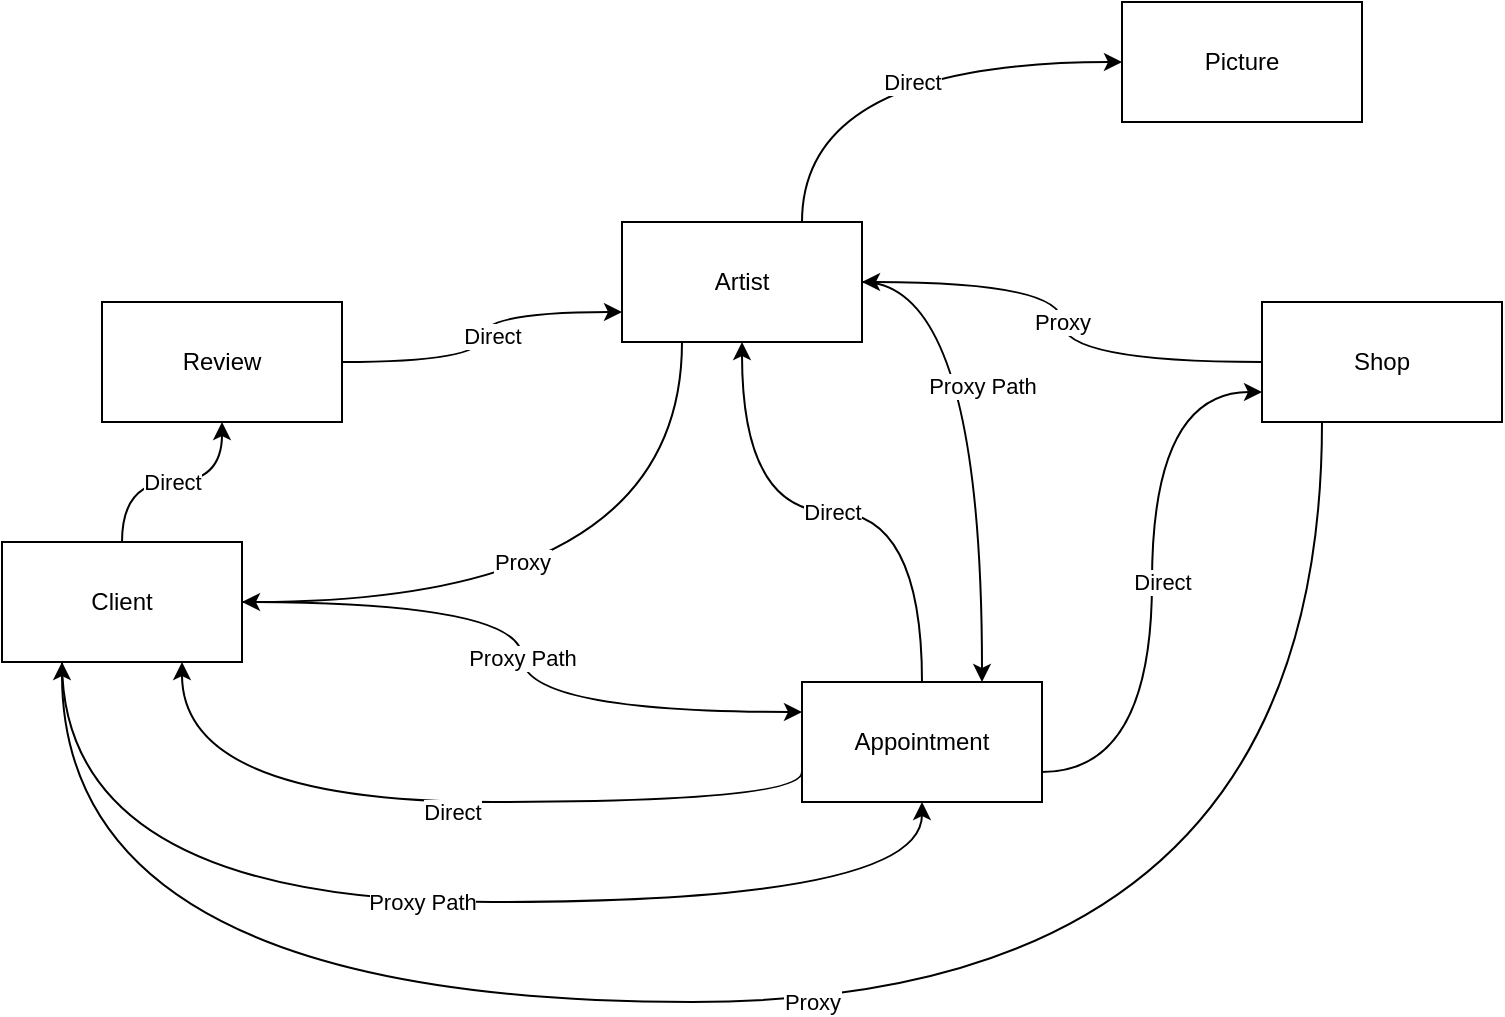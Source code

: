 <mxfile>
    <diagram id="6M5rl9DX7hU_hgYGpK3a" name="Database Relationships">
        <mxGraphModel dx="605" dy="710" grid="1" gridSize="10" guides="1" tooltips="1" connect="1" arrows="1" fold="1" page="1" pageScale="1" pageWidth="850" pageHeight="1100" math="0" shadow="0">
            <root>
                <mxCell id="0"/>
                <mxCell id="1" parent="0"/>
                <mxCell id="9" value="Direct" style="edgeStyle=orthogonalEdgeStyle;curved=1;html=1;exitX=0.5;exitY=0;exitDx=0;exitDy=0;entryX=0.5;entryY=1;entryDx=0;entryDy=0;" parent="1" source="5" target="3" edge="1">
                    <mxGeometry relative="1" as="geometry"/>
                </mxCell>
                <mxCell id="19" value="Proxy Path" style="edgeStyle=orthogonalEdgeStyle;curved=1;html=1;exitX=1;exitY=0.5;exitDx=0;exitDy=0;entryX=0;entryY=0.25;entryDx=0;entryDy=0;" parent="1" source="2" target="5" edge="1">
                    <mxGeometry relative="1" as="geometry"/>
                </mxCell>
                <mxCell id="22" value="Proxy Path" style="edgeStyle=orthogonalEdgeStyle;curved=1;html=1;entryX=0.5;entryY=1;entryDx=0;entryDy=0;" parent="1" target="5" edge="1">
                    <mxGeometry relative="1" as="geometry">
                        <mxPoint x="110" y="350" as="sourcePoint"/>
                        <Array as="points">
                            <mxPoint x="110" y="470"/>
                            <mxPoint x="540" y="470"/>
                        </Array>
                    </mxGeometry>
                </mxCell>
                <mxCell id="2" value="Client" style="whiteSpace=wrap;html=1;" parent="1" vertex="1">
                    <mxGeometry x="80" y="290" width="120" height="60" as="geometry"/>
                </mxCell>
                <mxCell id="18" value="Proxy" style="edgeStyle=orthogonalEdgeStyle;curved=1;html=1;exitX=0.25;exitY=1;exitDx=0;exitDy=0;entryX=1;entryY=0.5;entryDx=0;entryDy=0;" parent="1" source="3" target="2" edge="1">
                    <mxGeometry x="0.2" y="-20" relative="1" as="geometry">
                        <mxPoint x="340" y="390" as="targetPoint"/>
                        <mxPoint as="offset"/>
                    </mxGeometry>
                </mxCell>
                <mxCell id="20" value="Proxy Path" style="edgeStyle=orthogonalEdgeStyle;curved=1;html=1;exitX=1;exitY=0.5;exitDx=0;exitDy=0;entryX=0.75;entryY=0;entryDx=0;entryDy=0;" parent="1" source="3" target="5" edge="1">
                    <mxGeometry x="-0.143" relative="1" as="geometry">
                        <mxPoint as="offset"/>
                    </mxGeometry>
                </mxCell>
                <mxCell id="3" value="Artist" style="whiteSpace=wrap;html=1;" parent="1" vertex="1">
                    <mxGeometry x="390" y="130" width="120" height="60" as="geometry"/>
                </mxCell>
                <mxCell id="10" value="Direct" style="edgeStyle=orthogonalEdgeStyle;curved=1;html=1;exitX=1;exitY=0.75;exitDx=0;exitDy=0;entryX=0;entryY=0.75;entryDx=0;entryDy=0;" parent="1" source="5" target="4" edge="1">
                    <mxGeometry y="-5" relative="1" as="geometry">
                        <mxPoint as="offset"/>
                    </mxGeometry>
                </mxCell>
                <mxCell id="16" value="Proxy" style="edgeStyle=orthogonalEdgeStyle;curved=1;html=1;exitX=0;exitY=0.5;exitDx=0;exitDy=0;entryX=1;entryY=0.5;entryDx=0;entryDy=0;" parent="1" source="4" target="3" edge="1">
                    <mxGeometry relative="1" as="geometry"/>
                </mxCell>
                <mxCell id="21" value="Proxy" style="edgeStyle=orthogonalEdgeStyle;curved=1;html=1;exitX=0.25;exitY=1;exitDx=0;exitDy=0;entryX=0.25;entryY=1;entryDx=0;entryDy=0;" parent="1" source="4" target="2" edge="1">
                    <mxGeometry relative="1" as="geometry">
                        <Array as="points">
                            <mxPoint x="740" y="520"/>
                            <mxPoint x="110" y="520"/>
                        </Array>
                    </mxGeometry>
                </mxCell>
                <mxCell id="4" value="Shop" style="whiteSpace=wrap;html=1;" parent="1" vertex="1">
                    <mxGeometry x="710" y="170" width="120" height="60" as="geometry"/>
                </mxCell>
                <mxCell id="8" value="Direct" style="edgeStyle=orthogonalEdgeStyle;curved=1;html=1;exitX=0;exitY=0.75;exitDx=0;exitDy=0;entryX=0.75;entryY=1;entryDx=0;entryDy=0;" parent="1" source="5" target="2" edge="1">
                    <mxGeometry x="-0.035" y="5" relative="1" as="geometry">
                        <Array as="points">
                            <mxPoint x="480" y="420"/>
                            <mxPoint x="170" y="420"/>
                        </Array>
                        <mxPoint as="offset"/>
                    </mxGeometry>
                </mxCell>
                <mxCell id="5" value="Appointment" style="whiteSpace=wrap;html=1;" parent="1" vertex="1">
                    <mxGeometry x="480" y="360" width="120" height="60" as="geometry"/>
                </mxCell>
                <mxCell id="13" value="Direct" style="edgeStyle=orthogonalEdgeStyle;curved=1;html=1;exitX=0.75;exitY=0;exitDx=0;exitDy=0;entryX=0;entryY=0.5;entryDx=0;entryDy=0;" parent="1" source="3" target="6" edge="1">
                    <mxGeometry x="0.125" y="-10" relative="1" as="geometry">
                        <mxPoint as="offset"/>
                    </mxGeometry>
                </mxCell>
                <mxCell id="6" value="Picture" style="whiteSpace=wrap;html=1;" parent="1" vertex="1">
                    <mxGeometry x="640" y="20" width="120" height="60" as="geometry"/>
                </mxCell>
                <mxCell id="11" value="Direct" style="edgeStyle=orthogonalEdgeStyle;curved=1;html=1;exitX=0.5;exitY=0;exitDx=0;exitDy=0;" parent="1" source="2" target="7" edge="1">
                    <mxGeometry relative="1" as="geometry">
                        <mxPoint x="240" y="350" as="sourcePoint"/>
                    </mxGeometry>
                </mxCell>
                <mxCell id="12" value="Direct" style="edgeStyle=orthogonalEdgeStyle;curved=1;html=1;exitX=1;exitY=0.5;exitDx=0;exitDy=0;entryX=0;entryY=0.75;entryDx=0;entryDy=0;" parent="1" source="7" target="3" edge="1">
                    <mxGeometry x="0.013" y="-5" relative="1" as="geometry">
                        <mxPoint as="offset"/>
                    </mxGeometry>
                </mxCell>
                <mxCell id="7" value="Review" style="whiteSpace=wrap;html=1;" parent="1" vertex="1">
                    <mxGeometry x="130" y="170" width="120" height="60" as="geometry"/>
                </mxCell>
            </root>
        </mxGraphModel>
    </diagram>
    <diagram id="UGrk4WV0NKyZ9wMlI3wv" name="Database Schema">
        <mxGraphModel dx="931" dy="1092" grid="1" gridSize="10" guides="1" tooltips="1" connect="1" arrows="1" fold="1" page="1" pageScale="1" pageWidth="850" pageHeight="1100" math="0" shadow="0">
            <root>
                <mxCell id="0"/>
                <mxCell id="1" parent="0"/>
                <mxCell id="ypxjQNTmUaVNR9EFwRJb-2" value="Client" style="swimlane;fontStyle=0;childLayout=stackLayout;horizontal=1;startSize=30;horizontalStack=0;resizeParent=1;resizeParentMax=0;resizeLast=0;collapsible=1;marginBottom=0;whiteSpace=wrap;html=1;" parent="1" vertex="1">
                    <mxGeometry x="150" y="480" width="140" height="90" as="geometry"/>
                </mxCell>
                <mxCell id="ypxjQNTmUaVNR9EFwRJb-3" value="Primary Key" style="text;strokeColor=none;fillColor=none;align=left;verticalAlign=middle;spacingLeft=4;spacingRight=4;overflow=hidden;points=[[0,0.5],[1,0.5]];portConstraint=eastwest;rotatable=0;whiteSpace=wrap;html=1;" parent="ypxjQNTmUaVNR9EFwRJb-2" vertex="1">
                    <mxGeometry y="30" width="140" height="30" as="geometry"/>
                </mxCell>
                <mxCell id="ypxjQNTmUaVNR9EFwRJb-4" value="Name" style="text;strokeColor=none;fillColor=none;align=left;verticalAlign=middle;spacingLeft=4;spacingRight=4;overflow=hidden;points=[[0,0.5],[1,0.5]];portConstraint=eastwest;rotatable=0;whiteSpace=wrap;html=1;" parent="ypxjQNTmUaVNR9EFwRJb-2" vertex="1">
                    <mxGeometry y="60" width="140" height="30" as="geometry"/>
                </mxCell>
                <mxCell id="ypxjQNTmUaVNR9EFwRJb-6" value="Shop" style="swimlane;fontStyle=0;childLayout=stackLayout;horizontal=1;startSize=30;horizontalStack=0;resizeParent=1;resizeParentMax=0;resizeLast=0;collapsible=1;marginBottom=0;whiteSpace=wrap;html=1;" parent="1" vertex="1">
                    <mxGeometry x="650" y="290" width="140" height="120" as="geometry"/>
                </mxCell>
                <mxCell id="ypxjQNTmUaVNR9EFwRJb-7" value="Primary Key" style="text;strokeColor=none;fillColor=none;align=left;verticalAlign=middle;spacingLeft=4;spacingRight=4;overflow=hidden;points=[[0,0.5],[1,0.5]];portConstraint=eastwest;rotatable=0;whiteSpace=wrap;html=1;" parent="ypxjQNTmUaVNR9EFwRJb-6" vertex="1">
                    <mxGeometry y="30" width="140" height="30" as="geometry"/>
                </mxCell>
                <mxCell id="ypxjQNTmUaVNR9EFwRJb-8" value="Name" style="text;strokeColor=none;fillColor=none;align=left;verticalAlign=middle;spacingLeft=4;spacingRight=4;overflow=hidden;points=[[0,0.5],[1,0.5]];portConstraint=eastwest;rotatable=0;whiteSpace=wrap;html=1;" parent="ypxjQNTmUaVNR9EFwRJb-6" vertex="1">
                    <mxGeometry y="60" width="140" height="30" as="geometry"/>
                </mxCell>
                <mxCell id="ypxjQNTmUaVNR9EFwRJb-9" value="Location" style="text;strokeColor=none;fillColor=none;align=left;verticalAlign=middle;spacingLeft=4;spacingRight=4;overflow=hidden;points=[[0,0.5],[1,0.5]];portConstraint=eastwest;rotatable=0;whiteSpace=wrap;html=1;" parent="ypxjQNTmUaVNR9EFwRJb-6" vertex="1">
                    <mxGeometry y="90" width="140" height="30" as="geometry"/>
                </mxCell>
                <mxCell id="ypxjQNTmUaVNR9EFwRJb-10" value="Appt" style="swimlane;fontStyle=0;childLayout=stackLayout;horizontal=1;startSize=30;horizontalStack=0;resizeParent=1;resizeParentMax=0;resizeLast=0;collapsible=1;marginBottom=0;whiteSpace=wrap;html=1;" parent="1" vertex="1">
                    <mxGeometry x="370" y="460" width="140" height="210" as="geometry"/>
                </mxCell>
                <mxCell id="ypxjQNTmUaVNR9EFwRJb-11" value="Primary Key" style="text;strokeColor=none;fillColor=none;align=left;verticalAlign=middle;spacingLeft=4;spacingRight=4;overflow=hidden;points=[[0,0.5],[1,0.5]];portConstraint=eastwest;rotatable=0;whiteSpace=wrap;html=1;" parent="ypxjQNTmUaVNR9EFwRJb-10" vertex="1">
                    <mxGeometry y="30" width="140" height="30" as="geometry"/>
                </mxCell>
                <mxCell id="ypxjQNTmUaVNR9EFwRJb-12" value="Time" style="text;strokeColor=none;fillColor=none;align=left;verticalAlign=middle;spacingLeft=4;spacingRight=4;overflow=hidden;points=[[0,0.5],[1,0.5]];portConstraint=eastwest;rotatable=0;whiteSpace=wrap;html=1;" parent="ypxjQNTmUaVNR9EFwRJb-10" vertex="1">
                    <mxGeometry y="60" width="140" height="30" as="geometry"/>
                </mxCell>
                <mxCell id="ypxjQNTmUaVNR9EFwRJb-5" value="Date" style="text;strokeColor=none;fillColor=none;align=left;verticalAlign=middle;spacingLeft=4;spacingRight=4;overflow=hidden;points=[[0,0.5],[1,0.5]];portConstraint=eastwest;rotatable=0;whiteSpace=wrap;html=1;" parent="ypxjQNTmUaVNR9EFwRJb-10" vertex="1">
                    <mxGeometry y="90" width="140" height="30" as="geometry"/>
                </mxCell>
                <mxCell id="ypxjQNTmUaVNR9EFwRJb-33" value="Artist_ID" style="text;strokeColor=none;fillColor=none;align=left;verticalAlign=middle;spacingLeft=4;spacingRight=4;overflow=hidden;points=[[0,0.5],[1,0.5]];portConstraint=eastwest;rotatable=0;whiteSpace=wrap;html=1;" parent="ypxjQNTmUaVNR9EFwRJb-10" vertex="1">
                    <mxGeometry y="120" width="140" height="30" as="geometry"/>
                </mxCell>
                <mxCell id="ypxjQNTmUaVNR9EFwRJb-13" value="Client_ID" style="text;strokeColor=none;fillColor=none;align=left;verticalAlign=middle;spacingLeft=4;spacingRight=4;overflow=hidden;points=[[0,0.5],[1,0.5]];portConstraint=eastwest;rotatable=0;whiteSpace=wrap;html=1;" parent="ypxjQNTmUaVNR9EFwRJb-10" vertex="1">
                    <mxGeometry y="150" width="140" height="30" as="geometry"/>
                </mxCell>
                <mxCell id="ypxjQNTmUaVNR9EFwRJb-34" value="Shop_ID" style="text;strokeColor=none;fillColor=none;align=left;verticalAlign=middle;spacingLeft=4;spacingRight=4;overflow=hidden;points=[[0,0.5],[1,0.5]];portConstraint=eastwest;rotatable=0;whiteSpace=wrap;html=1;" parent="ypxjQNTmUaVNR9EFwRJb-10" vertex="1">
                    <mxGeometry y="180" width="140" height="30" as="geometry"/>
                </mxCell>
                <mxCell id="ypxjQNTmUaVNR9EFwRJb-14" value="Artist" style="swimlane;fontStyle=0;childLayout=stackLayout;horizontal=1;startSize=30;horizontalStack=0;resizeParent=1;resizeParentMax=0;resizeLast=0;collapsible=1;marginBottom=0;whiteSpace=wrap;html=1;" parent="1" vertex="1">
                    <mxGeometry x="390" y="70" width="140" height="120" as="geometry"/>
                </mxCell>
                <mxCell id="ypxjQNTmUaVNR9EFwRJb-15" value="Primary Key" style="text;strokeColor=none;fillColor=none;align=left;verticalAlign=middle;spacingLeft=4;spacingRight=4;overflow=hidden;points=[[0,0.5],[1,0.5]];portConstraint=eastwest;rotatable=0;whiteSpace=wrap;html=1;" parent="ypxjQNTmUaVNR9EFwRJb-14" vertex="1">
                    <mxGeometry y="30" width="140" height="30" as="geometry"/>
                </mxCell>
                <mxCell id="ypxjQNTmUaVNR9EFwRJb-16" value="Name" style="text;strokeColor=none;fillColor=none;align=left;verticalAlign=middle;spacingLeft=4;spacingRight=4;overflow=hidden;points=[[0,0.5],[1,0.5]];portConstraint=eastwest;rotatable=0;whiteSpace=wrap;html=1;" parent="ypxjQNTmUaVNR9EFwRJb-14" vertex="1">
                    <mxGeometry y="60" width="140" height="30" as="geometry"/>
                </mxCell>
                <mxCell id="UmhjVLgk6dfhuYXTvScs-13" value="Shop_Owner(Bool)" style="text;strokeColor=none;fillColor=none;align=left;verticalAlign=middle;spacingLeft=4;spacingRight=4;overflow=hidden;points=[[0,0.5],[1,0.5]];portConstraint=eastwest;rotatable=0;whiteSpace=wrap;html=1;" vertex="1" parent="ypxjQNTmUaVNR9EFwRJb-14">
                    <mxGeometry y="90" width="140" height="30" as="geometry"/>
                </mxCell>
                <mxCell id="ypxjQNTmUaVNR9EFwRJb-18" value="Picture" style="swimlane;fontStyle=0;childLayout=stackLayout;horizontal=1;startSize=30;horizontalStack=0;resizeParent=1;resizeParentMax=0;resizeLast=0;collapsible=1;marginBottom=0;whiteSpace=wrap;html=1;" parent="1" vertex="1">
                    <mxGeometry x="650" y="10" width="140" height="120" as="geometry"/>
                </mxCell>
                <mxCell id="ypxjQNTmUaVNR9EFwRJb-31" value="Primary Key" style="text;strokeColor=none;fillColor=none;align=left;verticalAlign=middle;spacingLeft=4;spacingRight=4;overflow=hidden;points=[[0,0.5],[1,0.5]];portConstraint=eastwest;rotatable=0;whiteSpace=wrap;html=1;" parent="ypxjQNTmUaVNR9EFwRJb-18" vertex="1">
                    <mxGeometry y="30" width="140" height="30" as="geometry"/>
                </mxCell>
                <mxCell id="ypxjQNTmUaVNR9EFwRJb-19" value="File" style="text;strokeColor=none;fillColor=none;align=left;verticalAlign=middle;spacingLeft=4;spacingRight=4;overflow=hidden;points=[[0,0.5],[1,0.5]];portConstraint=eastwest;rotatable=0;whiteSpace=wrap;html=1;" parent="ypxjQNTmUaVNR9EFwRJb-18" vertex="1">
                    <mxGeometry y="60" width="140" height="30" as="geometry"/>
                </mxCell>
                <mxCell id="ypxjQNTmUaVNR9EFwRJb-20" value="Artist_ID" style="text;strokeColor=none;fillColor=none;align=left;verticalAlign=middle;spacingLeft=4;spacingRight=4;overflow=hidden;points=[[0,0.5],[1,0.5]];portConstraint=eastwest;rotatable=0;whiteSpace=wrap;html=1;" parent="ypxjQNTmUaVNR9EFwRJb-18" vertex="1">
                    <mxGeometry y="90" width="140" height="30" as="geometry"/>
                </mxCell>
                <mxCell id="ypxjQNTmUaVNR9EFwRJb-22" value="Review" style="swimlane;fontStyle=0;childLayout=stackLayout;horizontal=1;startSize=30;horizontalStack=0;resizeParent=1;resizeParentMax=0;resizeLast=0;collapsible=1;marginBottom=0;whiteSpace=wrap;html=1;" parent="1" vertex="1">
                    <mxGeometry x="70" y="50" width="140" height="190" as="geometry">
                        <mxRectangle x="330" y="340" width="80" height="30" as="alternateBounds"/>
                    </mxGeometry>
                </mxCell>
                <mxCell id="ypxjQNTmUaVNR9EFwRJb-23" value="Primary Key" style="text;strokeColor=none;fillColor=none;align=left;verticalAlign=middle;spacingLeft=4;spacingRight=4;overflow=hidden;points=[[0,0.5],[1,0.5]];portConstraint=eastwest;rotatable=0;whiteSpace=wrap;html=1;" parent="ypxjQNTmUaVNR9EFwRJb-22" vertex="1">
                    <mxGeometry y="30" width="140" height="30" as="geometry"/>
                </mxCell>
                <mxCell id="ypxjQNTmUaVNR9EFwRJb-24" value="Comment" style="text;strokeColor=none;fillColor=none;align=left;verticalAlign=middle;spacingLeft=4;spacingRight=4;overflow=hidden;points=[[0,0.5],[1,0.5]];portConstraint=eastwest;rotatable=0;whiteSpace=wrap;html=1;" parent="ypxjQNTmUaVNR9EFwRJb-22" vertex="1">
                    <mxGeometry y="60" width="140" height="30" as="geometry"/>
                </mxCell>
                <mxCell id="ypxjQNTmUaVNR9EFwRJb-21" value="Review Photo" style="text;strokeColor=none;fillColor=none;align=left;verticalAlign=middle;spacingLeft=4;spacingRight=4;overflow=hidden;points=[[0,0.5],[1,0.5]];portConstraint=eastwest;rotatable=0;whiteSpace=wrap;html=1;" parent="ypxjQNTmUaVNR9EFwRJb-22" vertex="1">
                    <mxGeometry y="90" width="140" height="30" as="geometry"/>
                </mxCell>
                <mxCell id="ypxjQNTmUaVNR9EFwRJb-32" value="Artist_ID" style="text;strokeColor=none;fillColor=none;align=left;verticalAlign=middle;spacingLeft=4;spacingRight=4;overflow=hidden;points=[[0,0.5],[1,0.5]];portConstraint=eastwest;rotatable=0;whiteSpace=wrap;html=1;" parent="ypxjQNTmUaVNR9EFwRJb-22" vertex="1">
                    <mxGeometry y="120" width="140" height="30" as="geometry"/>
                </mxCell>
                <mxCell id="ypxjQNTmUaVNR9EFwRJb-25" value="Client_ID" style="text;strokeColor=none;fillColor=none;align=left;verticalAlign=middle;spacingLeft=4;spacingRight=4;overflow=hidden;points=[[0,0.5],[1,0.5]];portConstraint=eastwest;rotatable=0;whiteSpace=wrap;html=1;" parent="ypxjQNTmUaVNR9EFwRJb-22" vertex="1">
                    <mxGeometry y="150" width="140" height="40" as="geometry"/>
                </mxCell>
                <mxCell id="ypxjQNTmUaVNR9EFwRJb-35" style="edgeStyle=orthogonalEdgeStyle;curved=1;html=1;" parent="1" source="ypxjQNTmUaVNR9EFwRJb-20" target="ypxjQNTmUaVNR9EFwRJb-15" edge="1">
                    <mxGeometry relative="1" as="geometry"/>
                </mxCell>
                <mxCell id="ypxjQNTmUaVNR9EFwRJb-36" style="edgeStyle=orthogonalEdgeStyle;curved=1;html=1;" parent="1" source="ypxjQNTmUaVNR9EFwRJb-32" target="ypxjQNTmUaVNR9EFwRJb-15" edge="1">
                    <mxGeometry relative="1" as="geometry"/>
                </mxCell>
                <mxCell id="ypxjQNTmUaVNR9EFwRJb-37" style="edgeStyle=orthogonalEdgeStyle;curved=1;html=1;" parent="1" source="ypxjQNTmUaVNR9EFwRJb-25" target="ypxjQNTmUaVNR9EFwRJb-3" edge="1">
                    <mxGeometry relative="1" as="geometry">
                        <Array as="points">
                            <mxPoint x="50" y="220"/>
                            <mxPoint x="50" y="525"/>
                        </Array>
                    </mxGeometry>
                </mxCell>
                <mxCell id="ypxjQNTmUaVNR9EFwRJb-38" style="edgeStyle=orthogonalEdgeStyle;curved=1;html=1;exitX=0;exitY=0.5;exitDx=0;exitDy=0;" parent="1" source="ypxjQNTmUaVNR9EFwRJb-13" target="ypxjQNTmUaVNR9EFwRJb-3" edge="1">
                    <mxGeometry relative="1" as="geometry"/>
                </mxCell>
                <mxCell id="ypxjQNTmUaVNR9EFwRJb-40" style="edgeStyle=orthogonalEdgeStyle;curved=1;html=1;exitX=1;exitY=0.5;exitDx=0;exitDy=0;entryX=1;entryY=0.5;entryDx=0;entryDy=0;" parent="1" source="ypxjQNTmUaVNR9EFwRJb-33" target="ypxjQNTmUaVNR9EFwRJb-15" edge="1">
                    <mxGeometry relative="1" as="geometry"/>
                </mxCell>
                <mxCell id="ypxjQNTmUaVNR9EFwRJb-41" style="edgeStyle=orthogonalEdgeStyle;curved=1;html=1;exitX=1;exitY=0.5;exitDx=0;exitDy=0;entryX=1;entryY=0.5;entryDx=0;entryDy=0;" parent="1" source="ypxjQNTmUaVNR9EFwRJb-34" target="ypxjQNTmUaVNR9EFwRJb-7" edge="1">
                    <mxGeometry relative="1" as="geometry"/>
                </mxCell>
                <mxCell id="UmhjVLgk6dfhuYXTvScs-1" value="User" style="swimlane;fontStyle=0;childLayout=stackLayout;horizontal=1;startSize=30;horizontalStack=0;resizeParent=1;resizeParentMax=0;resizeLast=0;collapsible=1;marginBottom=0;whiteSpace=wrap;html=1;" vertex="1" parent="1">
                    <mxGeometry x="220" y="240" width="140" height="210" as="geometry"/>
                </mxCell>
                <mxCell id="UmhjVLgk6dfhuYXTvScs-2" value="Primary Key" style="text;strokeColor=none;fillColor=none;align=left;verticalAlign=middle;spacingLeft=4;spacingRight=4;overflow=hidden;points=[[0,0.5],[1,0.5]];portConstraint=eastwest;rotatable=0;whiteSpace=wrap;html=1;" vertex="1" parent="UmhjVLgk6dfhuYXTvScs-1">
                    <mxGeometry y="30" width="140" height="30" as="geometry"/>
                </mxCell>
                <mxCell id="UmhjVLgk6dfhuYXTvScs-3" value="Username" style="text;strokeColor=none;fillColor=none;align=left;verticalAlign=middle;spacingLeft=4;spacingRight=4;overflow=hidden;points=[[0,0.5],[1,0.5]];portConstraint=eastwest;rotatable=0;whiteSpace=wrap;html=1;" vertex="1" parent="UmhjVLgk6dfhuYXTvScs-1">
                    <mxGeometry y="60" width="140" height="30" as="geometry"/>
                </mxCell>
                <mxCell id="UmhjVLgk6dfhuYXTvScs-5" value="Email" style="text;strokeColor=none;fillColor=none;align=left;verticalAlign=middle;spacingLeft=4;spacingRight=4;overflow=hidden;points=[[0,0.5],[1,0.5]];portConstraint=eastwest;rotatable=0;whiteSpace=wrap;html=1;" vertex="1" parent="UmhjVLgk6dfhuYXTvScs-1">
                    <mxGeometry y="90" width="140" height="30" as="geometry"/>
                </mxCell>
                <mxCell id="UmhjVLgk6dfhuYXTvScs-4" value="Password" style="text;strokeColor=none;fillColor=none;align=left;verticalAlign=middle;spacingLeft=4;spacingRight=4;overflow=hidden;points=[[0,0.5],[1,0.5]];portConstraint=eastwest;rotatable=0;whiteSpace=wrap;html=1;" vertex="1" parent="UmhjVLgk6dfhuYXTvScs-1">
                    <mxGeometry y="120" width="140" height="30" as="geometry"/>
                </mxCell>
                <mxCell id="UmhjVLgk6dfhuYXTvScs-6" value="Profile_Pic" style="text;strokeColor=none;fillColor=none;align=left;verticalAlign=middle;spacingLeft=4;spacingRight=4;overflow=hidden;points=[[0,0.5],[1,0.5]];portConstraint=eastwest;rotatable=0;whiteSpace=wrap;html=1;" vertex="1" parent="UmhjVLgk6dfhuYXTvScs-1">
                    <mxGeometry y="150" width="140" height="30" as="geometry"/>
                </mxCell>
                <mxCell id="UmhjVLgk6dfhuYXTvScs-12" value="Clinet(Bool)" style="text;strokeColor=none;fillColor=none;align=left;verticalAlign=middle;spacingLeft=4;spacingRight=4;overflow=hidden;points=[[0,0.5],[1,0.5]];portConstraint=eastwest;rotatable=0;whiteSpace=wrap;html=1;" vertex="1" parent="UmhjVLgk6dfhuYXTvScs-1">
                    <mxGeometry y="180" width="140" height="30" as="geometry"/>
                </mxCell>
                <mxCell id="UmhjVLgk6dfhuYXTvScs-8" style="edgeStyle=orthogonalEdgeStyle;curved=1;html=1;exitX=0;exitY=0.5;exitDx=0;exitDy=0;entryX=0;entryY=0.5;entryDx=0;entryDy=0;" edge="1" parent="1" source="ypxjQNTmUaVNR9EFwRJb-3" target="UmhjVLgk6dfhuYXTvScs-2">
                    <mxGeometry relative="1" as="geometry"/>
                </mxCell>
                <mxCell id="UmhjVLgk6dfhuYXTvScs-9" style="edgeStyle=orthogonalEdgeStyle;curved=1;html=1;exitX=0;exitY=0.5;exitDx=0;exitDy=0;entryX=1;entryY=0.5;entryDx=0;entryDy=0;" edge="1" parent="1" source="ypxjQNTmUaVNR9EFwRJb-15" target="UmhjVLgk6dfhuYXTvScs-2">
                    <mxGeometry relative="1" as="geometry"/>
                </mxCell>
                <mxCell id="UmhjVLgk6dfhuYXTvScs-10" style="edgeStyle=orthogonalEdgeStyle;curved=1;html=1;exitX=0;exitY=0.5;exitDx=0;exitDy=0;entryX=1;entryY=0.5;entryDx=0;entryDy=0;" edge="1" parent="1" source="ypxjQNTmUaVNR9EFwRJb-7" target="ypxjQNTmUaVNR9EFwRJb-15">
                    <mxGeometry relative="1" as="geometry"/>
                </mxCell>
            </root>
        </mxGraphModel>
    </diagram>
    <diagram id="zfJKPUp1Y9irt8eWZ_B_" name="React Relationships">
        <mxGraphModel dx="605" dy="710" grid="1" gridSize="10" guides="1" tooltips="1" connect="1" arrows="1" fold="1" page="1" pageScale="1" pageWidth="850" pageHeight="1100" math="0" shadow="0">
            <root>
                <mxCell id="0"/>
                <mxCell id="1" parent="0"/>
            </root>
        </mxGraphModel>
    </diagram>
</mxfile>